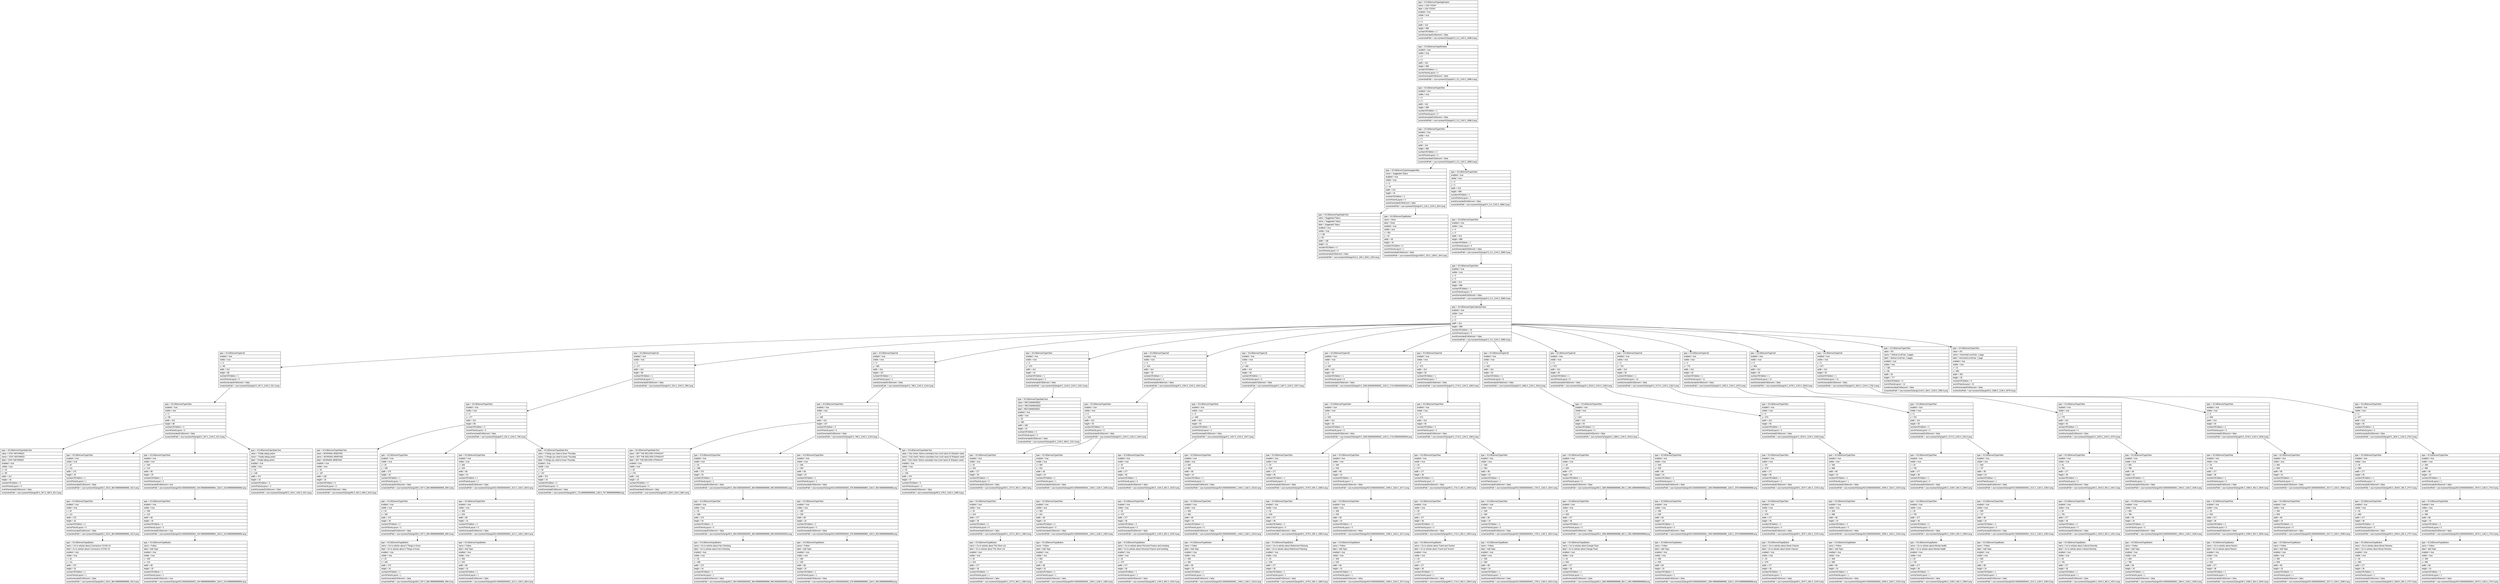 digraph Layout {

	node [shape=record fontname=Arial];

	0	[label="{type = XCUIElementTypeApplication\l|name = USA TODAY\l|label = USA TODAY\l|enabled = true\l|visible = true\l|x = 0\l|y = 0\l|width = 414\l|height = 896\l|numberOfChildren = 2\l|eventGeneratedOnElement = false \l|screenshotPath = usa-mynews/S2/pngs/0.0_0.0_1242.0_2688.0.png\l}"]
	1	[label="{type = XCUIElementTypeWindow\l|enabled = true\l|visible = true\l|x = 0\l|y = 0\l|width = 414\l|height = 896\l|numberOfChildren = 1\l|numInParentLayout = 0\l|eventGeneratedOnElement = false \l|screenshotPath = usa-mynews/S2/pngs/0.0_0.0_1242.0_2688.0.png\l}"]
	2	[label="{type = XCUIElementTypeOther\l|enabled = true\l|visible = true\l|x = 0\l|y = 0\l|width = 414\l|height = 896\l|numberOfChildren = 1\l|numInParentLayout = 0\l|eventGeneratedOnElement = false \l|screenshotPath = usa-mynews/S2/pngs/0.0_0.0_1242.0_2688.0.png\l}"]
	3	[label="{type = XCUIElementTypeOther\l|enabled = true\l|visible = true\l|x = 0\l|y = 0\l|width = 414\l|height = 896\l|numberOfChildren = 2\l|numInParentLayout = 0\l|eventGeneratedOnElement = false \l|screenshotPath = usa-mynews/S2/pngs/0.0_0.0_1242.0_2688.0.png\l}"]
	4	[label="{type = XCUIElementTypeNavigationBar\l|name = Suggested Topics\l|enabled = true\l|visible = true\l|x = 0\l|y = 44\l|width = 414\l|height = 44\l|numberOfChildren = 2\l|numInParentLayout = 0\l|eventGeneratedOnElement = false \l|screenshotPath = usa-mynews/S2/pngs/0.0_132.0_1242.0_264.0.png\l}"]
	5	[label="{type = XCUIElementTypeOther\l|enabled = true\l|visible = true\l|x = 0\l|y = 0\l|width = 414\l|height = 896\l|numberOfChildren = 1\l|numInParentLayout = 1\l|eventGeneratedOnElement = false \l|screenshotPath = usa-mynews/S2/pngs/0.0_0.0_1242.0_2688.0.png\l}"]
	6	[label="{type = XCUIElementTypeStaticText\l|value = Suggested Topics\l|name = Suggested Topics\l|label = Suggested Topics\l|enabled = true\l|visible = true\l|x = 138\l|y = 55\l|width = 138\l|height = 21\l|numberOfChildren = 0\l|numInParentLayout = 0\l|eventGeneratedOnElement = false \l|screenshotPath = usa-mynews/S2/pngs/414.0_165.0_828.0_228.0.png\l}"]
	7	[label="{type = XCUIElementTypeButton\l|name = Done\l|label = Done\l|enabled = true\l|visible = true\l|x = 353\l|y = 44\l|width = 49\l|height = 44\l|numberOfChildren = 0\l|numInParentLayout = 1\l|eventGeneratedOnElement = false \l|screenshotPath = usa-mynews/S2/pngs/1059.0_132.0_1206.0_264.0.png\l}"]
	8	[label="{type = XCUIElementTypeOther\l|enabled = true\l|visible = true\l|x = 0\l|y = 0\l|width = 414\l|height = 896\l|numberOfChildren = 1\l|numInParentLayout = 0\l|eventGeneratedOnElement = false \l|screenshotPath = usa-mynews/S2/pngs/0.0_0.0_1242.0_2688.0.png\l}"]
	9	[label="{type = XCUIElementTypeOther\l|enabled = true\l|visible = true\l|x = 0\l|y = 0\l|width = 414\l|height = 896\l|numberOfChildren = 1\l|numInParentLayout = 0\l|eventGeneratedOnElement = false \l|screenshotPath = usa-mynews/S2/pngs/0.0_0.0_1242.0_2688.0.png\l}"]
	10	[label="{type = XCUIElementTypeCollectionView\l|enabled = true\l|visible = true\l|x = 0\l|y = 0\l|width = 414\l|height = 896\l|numberOfChildren = 16\l|numInParentLayout = 0\l|eventGeneratedOnElement = false \l|screenshotPath = usa-mynews/S2/pngs/0.0_0.0_1242.0_2688.0.png\l}"]
	11	[label="{type = XCUIElementTypeCell\l|enabled = true\l|visible = true\l|x = 0\l|y = 89\l|width = 414\l|height = 88\l|numberOfChildren = 1\l|numInParentLayout = 0\l|eventGeneratedOnElement = false \l|screenshotPath = usa-mynews/S2/pngs/0.0_267.0_1242.0_531.0.png\l}"]
	12	[label="{type = XCUIElementTypeCell\l|enabled = true\l|visible = true\l|x = 0\l|y = 177\l|width = 414\l|height = 89\l|numberOfChildren = 1\l|numInParentLayout = 1\l|eventGeneratedOnElement = false \l|screenshotPath = usa-mynews/S2/pngs/0.0_531.0_1242.0_798.0.png\l}"]
	13	[label="{type = XCUIElementTypeCell\l|enabled = true\l|visible = true\l|x = 0\l|y = 266\l|width = 414\l|height = 107\l|numberOfChildren = 1\l|numInParentLayout = 2\l|eventGeneratedOnElement = false \l|screenshotPath = usa-mynews/S2/pngs/0.0_798.0_1242.0_1119.0.png\l}"]
	14	[label="{type = XCUIElementTypeOther\l|enabled = true\l|visible = true\l|x = 0\l|y = 373\l|width = 414\l|height = 44\l|numberOfChildren = 1\l|numInParentLayout = 3\l|eventGeneratedOnElement = false \l|screenshotPath = usa-mynews/S2/pngs/0.0_1119.0_1242.0_1251.0.png\l}"]
	15	[label="{type = XCUIElementTypeCell\l|enabled = true\l|visible = true\l|x = 0\l|y = 418\l|width = 414\l|height = 50\l|numberOfChildren = 1\l|numInParentLayout = 4\l|eventGeneratedOnElement = false \l|screenshotPath = usa-mynews/S2/pngs/0.0_1254.0_1242.0_1404.0.png\l}"]
	16	[label="{type = XCUIElementTypeCell\l|enabled = true\l|visible = true\l|x = 0\l|y = 469\l|width = 414\l|height = 50\l|numberOfChildren = 1\l|numInParentLayout = 5\l|eventGeneratedOnElement = false \l|screenshotPath = usa-mynews/S2/pngs/0.0_1407.0_1242.0_1557.0.png\l}"]
	17	[label="{type = XCUIElementTypeCell\l|enabled = true\l|visible = true\l|x = 0\l|y = 520\l|width = 414\l|height = 50\l|numberOfChildren = 1\l|numInParentLayout = 6\l|eventGeneratedOnElement = false \l|screenshotPath = usa-mynews/S2/pngs/0.0_1560.0000000000002_1242.0_1710.0000000000002.png\l}"]
	18	[label="{type = XCUIElementTypeCell\l|enabled = true\l|visible = true\l|x = 0\l|y = 571\l|width = 414\l|height = 50\l|numberOfChildren = 1\l|numInParentLayout = 7\l|eventGeneratedOnElement = false \l|screenshotPath = usa-mynews/S2/pngs/0.0_1713.0_1242.0_1863.0.png\l}"]
	19	[label="{type = XCUIElementTypeCell\l|enabled = true\l|visible = true\l|x = 0\l|y = 622\l|width = 414\l|height = 50\l|numberOfChildren = 1\l|numInParentLayout = 8\l|eventGeneratedOnElement = false \l|screenshotPath = usa-mynews/S2/pngs/0.0_1866.0_1242.0_2016.0.png\l}"]
	20	[label="{type = XCUIElementTypeCell\l|enabled = true\l|visible = true\l|x = 0\l|y = 673\l|width = 414\l|height = 50\l|numberOfChildren = 1\l|numInParentLayout = 9\l|eventGeneratedOnElement = false \l|screenshotPath = usa-mynews/S2/pngs/0.0_2019.0_1242.0_2169.0.png\l}"]
	21	[label="{type = XCUIElementTypeCell\l|enabled = true\l|visible = true\l|x = 0\l|y = 724\l|width = 414\l|height = 50\l|numberOfChildren = 1\l|numInParentLayout = 10\l|eventGeneratedOnElement = false \l|screenshotPath = usa-mynews/S2/pngs/0.0_2172.0_1242.0_2322.0.png\l}"]
	22	[label="{type = XCUIElementTypeCell\l|enabled = true\l|visible = true\l|x = 0\l|y = 775\l|width = 414\l|height = 50\l|numberOfChildren = 1\l|numInParentLayout = 11\l|eventGeneratedOnElement = false \l|screenshotPath = usa-mynews/S2/pngs/0.0_2325.0_1242.0_2475.0.png\l}"]
	23	[label="{type = XCUIElementTypeCell\l|enabled = true\l|visible = true\l|x = 0\l|y = 826\l|width = 414\l|height = 50\l|numberOfChildren = 1\l|numInParentLayout = 12\l|eventGeneratedOnElement = false \l|screenshotPath = usa-mynews/S2/pngs/0.0_2478.0_1242.0_2628.0.png\l}"]
	24	[label="{type = XCUIElementTypeCell\l|enabled = true\l|visible = true\l|x = 0\l|y = 877\l|width = 414\l|height = 50\l|numberOfChildren = 1\l|numInParentLayout = 13\l|eventGeneratedOnElement = false \l|screenshotPath = usa-mynews/S2/pngs/0.0_2631.0_1242.0_2781.0.png\l}"]
	25	[label="{type = XCUIElementTypeOther\l|value = 0%\l|name = Vertical scroll bar, 2 pages\l|label = Vertical scroll bar, 2 pages\l|enabled = true\l|visible = true\l|x = 381\l|y = 88\l|width = 30\l|height = 777\l|numberOfChildren = 0\l|numInParentLayout = 14\l|eventGeneratedOnElement = false \l|screenshotPath = usa-mynews/S2/pngs/1143.0_264.0_1233.0_2595.0.png\l}"]
	26	[label="{type = XCUIElementTypeOther\l|value = 0%\l|name = Horizontal scroll bar, 1 page\l|label = Horizontal scroll bar, 1 page\l|enabled = true\l|visible = true\l|x = 31\l|y = 863\l|width = 352\l|height = 30\l|numberOfChildren = 0\l|numInParentLayout = 15\l|eventGeneratedOnElement = false \l|screenshotPath = usa-mynews/S2/pngs/93.0_2589.0_1149.0_2679.0.png\l}"]
	27	[label="{type = XCUIElementTypeOther\l|enabled = true\l|visible = true\l|x = 0\l|y = 89\l|width = 414\l|height = 88\l|numberOfChildren = 4\l|numInParentLayout = 0\l|eventGeneratedOnElement = false \l|screenshotPath = usa-mynews/S2/pngs/0.0_267.0_1242.0_531.0.png\l}"]
	28	[label="{type = XCUIElementTypeOther\l|enabled = true\l|visible = true\l|x = 0\l|y = 177\l|width = 414\l|height = 89\l|numberOfChildren = 4\l|numInParentLayout = 0\l|eventGeneratedOnElement = false \l|screenshotPath = usa-mynews/S2/pngs/0.0_531.0_1242.0_798.0.png\l}"]
	29	[label="{type = XCUIElementTypeOther\l|enabled = true\l|visible = true\l|x = 0\l|y = 266\l|width = 414\l|height = 107\l|numberOfChildren = 4\l|numInParentLayout = 0\l|eventGeneratedOnElement = false \l|screenshotPath = usa-mynews/S2/pngs/0.0_798.0_1242.0_1119.0.png\l}"]
	30	[label="{type = XCUIElementTypeStaticText\l|value = RECOMMENDED\l|name = RECOMMENDED\l|label = RECOMMENDED\l|enabled = true\l|visible = true\l|x = 20\l|y = 383\l|width = 108\l|height = 24\l|numberOfChildren = 0\l|numInParentLayout = 0\l|eventGeneratedOnElement = false \l|screenshotPath = usa-mynews/S2/pngs/60.0_1149.0_384.0_1221.0.png\l}"]
	31	[label="{type = XCUIElementTypeOther\l|enabled = true\l|visible = true\l|x = 0\l|y = 418\l|width = 414\l|height = 50\l|numberOfChildren = 2\l|numInParentLayout = 0\l|eventGeneratedOnElement = false \l|screenshotPath = usa-mynews/S2/pngs/0.0_1254.0_1242.0_1404.0.png\l}"]
	32	[label="{type = XCUIElementTypeOther\l|enabled = true\l|visible = true\l|x = 0\l|y = 469\l|width = 414\l|height = 50\l|numberOfChildren = 2\l|numInParentLayout = 0\l|eventGeneratedOnElement = false \l|screenshotPath = usa-mynews/S2/pngs/0.0_1407.0_1242.0_1557.0.png\l}"]
	33	[label="{type = XCUIElementTypeOther\l|enabled = true\l|visible = true\l|x = 0\l|y = 520\l|width = 414\l|height = 50\l|numberOfChildren = 2\l|numInParentLayout = 0\l|eventGeneratedOnElement = false \l|screenshotPath = usa-mynews/S2/pngs/0.0_1560.0000000000002_1242.0_1710.0000000000002.png\l}"]
	34	[label="{type = XCUIElementTypeOther\l|enabled = true\l|visible = true\l|x = 0\l|y = 571\l|width = 414\l|height = 50\l|numberOfChildren = 2\l|numInParentLayout = 0\l|eventGeneratedOnElement = false \l|screenshotPath = usa-mynews/S2/pngs/0.0_1713.0_1242.0_1863.0.png\l}"]
	35	[label="{type = XCUIElementTypeOther\l|enabled = true\l|visible = true\l|x = 0\l|y = 622\l|width = 414\l|height = 50\l|numberOfChildren = 2\l|numInParentLayout = 0\l|eventGeneratedOnElement = false \l|screenshotPath = usa-mynews/S2/pngs/0.0_1866.0_1242.0_2016.0.png\l}"]
	36	[label="{type = XCUIElementTypeOther\l|enabled = true\l|visible = true\l|x = 0\l|y = 673\l|width = 414\l|height = 50\l|numberOfChildren = 2\l|numInParentLayout = 0\l|eventGeneratedOnElement = false \l|screenshotPath = usa-mynews/S2/pngs/0.0_2019.0_1242.0_2169.0.png\l}"]
	37	[label="{type = XCUIElementTypeOther\l|enabled = true\l|visible = true\l|x = 0\l|y = 724\l|width = 414\l|height = 50\l|numberOfChildren = 2\l|numInParentLayout = 0\l|eventGeneratedOnElement = false \l|screenshotPath = usa-mynews/S2/pngs/0.0_2172.0_1242.0_2322.0.png\l}"]
	38	[label="{type = XCUIElementTypeOther\l|enabled = true\l|visible = true\l|x = 0\l|y = 775\l|width = 414\l|height = 50\l|numberOfChildren = 2\l|numInParentLayout = 0\l|eventGeneratedOnElement = false \l|screenshotPath = usa-mynews/S2/pngs/0.0_2325.0_1242.0_2475.0.png\l}"]
	39	[label="{type = XCUIElementTypeOther\l|enabled = true\l|visible = true\l|x = 0\l|y = 826\l|width = 414\l|height = 50\l|numberOfChildren = 2\l|numInParentLayout = 0\l|eventGeneratedOnElement = false \l|screenshotPath = usa-mynews/S2/pngs/0.0_2478.0_1242.0_2628.0.png\l}"]
	40	[label="{type = XCUIElementTypeOther\l|enabled = true\l|visible = true\l|x = 0\l|y = 877\l|width = 414\l|height = 50\l|numberOfChildren = 2\l|numInParentLayout = 0\l|eventGeneratedOnElement = false \l|screenshotPath = usa-mynews/S2/pngs/0.0_2631.0_1242.0_2781.0.png\l}"]
	41	[label="{type = XCUIElementTypeStaticText\l|value = STAY INFORMED\l|name = STAY INFORMED\l|label = STAY INFORMED\l|enabled = true\l|visible = true\l|x = 20\l|y = 99\l|width = 112\l|height = 18\l|numberOfChildren = 0\l|numInParentLayout = 0\l|eventGeneratedOnElement = false \l|screenshotPath = usa-mynews/S2/pngs/60.0_297.0_396.0_351.0.png\l}"]
	42	[label="{type = XCUIElementTypeOther\l|enabled = true\l|visible = true\l|x = 20\l|y = 111\l|width = 275\l|height = 33\l|numberOfChildren = 1\l|numInParentLayout = 1\l|eventGeneratedOnElement = false \l|screenshotPath = usa-mynews/S2/pngs/60.0_333.0_884.9999999999999_432.0.png\l}"]
	43	[label="{type = XCUIElementTypeOther\l|enabled = true\l|visible = true\l|x = 305\l|y = 115\l|width = 89\l|height = 25\l|numberOfChildren = 1\l|numInParentLayout = 2\l|eventGeneratedOnElement = true \l|screenshotPath = usa-mynews/S2/pngs/915.0000000000001_344.99999999999994_1182.0_419.99999999999994.png\l}"]
	44	[label="{type = XCUIElementTypeStaticText\l|value = 'Finally taking action'\l|name = 'Finally taking action'\l|label = 'Finally taking action'\l|enabled = true\l|visible = true\l|x = 20\l|y = 148\l|width = 374\l|height = 19\l|numberOfChildren = 0\l|numInParentLayout = 3\l|eventGeneratedOnElement = false \l|screenshotPath = usa-mynews/S2/pngs/60.0_444.0_1182.0_501.0.png\l}"]
	45	[label="{type = XCUIElementTypeStaticText\l|value = MORNING BRIEFING\l|name = MORNING BRIEFING\l|label = MORNING BRIEFING\l|enabled = true\l|visible = true\l|x = 20\l|y = 187\l|width = 136\l|height = 19\l|numberOfChildren = 0\l|numInParentLayout = 0\l|eventGeneratedOnElement = false \l|screenshotPath = usa-mynews/S2/pngs/60.0_561.0_468.0_618.0.png\l}"]
	46	[label="{type = XCUIElementTypeOther\l|enabled = true\l|visible = true\l|x = 20\l|y = 199\l|width = 275\l|height = 34\l|numberOfChildren = 1\l|numInParentLayout = 1\l|eventGeneratedOnElement = false \l|screenshotPath = usa-mynews/S2/pngs/60.0_597.0_884.9999999999999_699.0.png\l}"]
	47	[label="{type = XCUIElementTypeOther\l|enabled = true\l|visible = true\l|x = 305\l|y = 204\l|width = 89\l|height = 24\l|numberOfChildren = 1\l|numInParentLayout = 2\l|eventGeneratedOnElement = false \l|screenshotPath = usa-mynews/S2/pngs/915.0000000000001_612.0_1182.0_684.0.png\l}"]
	48	[label="{type = XCUIElementTypeStaticText\l|value = 5 things you need to know Thursday\l|name = 5 things you need to know Thursday\l|label = 5 things you need to know Thursday\l|enabled = true\l|visible = true\l|x = 20\l|y = 237\l|width = 374\l|height = 19\l|numberOfChildren = 0\l|numInParentLayout = 3\l|eventGeneratedOnElement = false \l|screenshotPath = usa-mynews/S2/pngs/60.0_710.9999999999999_1182.0_767.9999999999999.png\l}"]
	49	[label="{type = XCUIElementTypeStaticText\l|value = SET THE RECORD STRAIGHT\l|name = SET THE RECORD STRAIGHT\l|label = SET THE RECORD STRAIGHT\l|enabled = true\l|visible = true\l|x = 20\l|y = 276\l|width = 191\l|height = 19\l|numberOfChildren = 0\l|numInParentLayout = 0\l|eventGeneratedOnElement = false \l|screenshotPath = usa-mynews/S2/pngs/60.0_828.0_633.0_885.0.png\l}"]
	50	[label="{type = XCUIElementTypeOther\l|enabled = true\l|visible = true\l|x = 20\l|y = 288\l|width = 275\l|height = 34\l|numberOfChildren = 1\l|numInParentLayout = 1\l|eventGeneratedOnElement = false \l|screenshotPath = usa-mynews/S2/pngs/60.0_864.0000000000001_884.9999999999999_966.0000000000001.png\l}"]
	51	[label="{type = XCUIElementTypeOther\l|enabled = true\l|visible = true\l|x = 305\l|y = 293\l|width = 89\l|height = 24\l|numberOfChildren = 1\l|numInParentLayout = 2\l|eventGeneratedOnElement = false \l|screenshotPath = usa-mynews/S2/pngs/915.0000000000001_878.9999999999999_1182.0_950.9999999999999.png\l}"]
	52	[label="{type = XCUIElementTypeStaticText\l|value = Fact check: Meme overstates how much taxes Al Sharpton owed\l|name = Fact check: Meme overstates how much taxes Al Sharpton owed\l|label = Fact check: Meme overstates how much taxes Al Sharpton owed\l|enabled = true\l|visible = true\l|x = 20\l|y = 326\l|width = 374\l|height = 37\l|numberOfChildren = 0\l|numInParentLayout = 3\l|eventGeneratedOnElement = false \l|screenshotPath = usa-mynews/S2/pngs/60.0_978.0_1182.0_1089.0.png\l}"]
	53	[label="{type = XCUIElementTypeOther\l|enabled = true\l|visible = true\l|x = 20\l|y = 424\l|width = 277\l|height = 36\l|numberOfChildren = 1\l|numInParentLayout = 0\l|eventGeneratedOnElement = false \l|screenshotPath = usa-mynews/S2/pngs/60.0_1272.0_891.0_1380.0.png\l}"]
	54	[label="{type = XCUIElementTypeOther\l|enabled = true\l|visible = true\l|x = 305\l|y = 431\l|width = 89\l|height = 24\l|numberOfChildren = 1\l|numInParentLayout = 1\l|eventGeneratedOnElement = false \l|screenshotPath = usa-mynews/S2/pngs/915.0000000000001_1293.0_1182.0_1365.0.png\l}"]
	55	[label="{type = XCUIElementTypeOther\l|enabled = true\l|visible = true\l|x = 20\l|y = 475\l|width = 277\l|height = 36\l|numberOfChildren = 1\l|numInParentLayout = 0\l|eventGeneratedOnElement = false \l|screenshotPath = usa-mynews/S2/pngs/60.0_1425.0_891.0_1533.0.png\l}"]
	56	[label="{type = XCUIElementTypeOther\l|enabled = true\l|visible = true\l|x = 305\l|y = 482\l|width = 89\l|height = 24\l|numberOfChildren = 1\l|numInParentLayout = 1\l|eventGeneratedOnElement = false \l|screenshotPath = usa-mynews/S2/pngs/915.0000000000001_1446.0_1182.0_1518.0.png\l}"]
	57	[label="{type = XCUIElementTypeOther\l|enabled = true\l|visible = true\l|x = 20\l|y = 526\l|width = 277\l|height = 36\l|numberOfChildren = 1\l|numInParentLayout = 0\l|eventGeneratedOnElement = false \l|screenshotPath = usa-mynews/S2/pngs/60.0_1578.0_891.0_1686.0.png\l}"]
	58	[label="{type = XCUIElementTypeOther\l|enabled = true\l|visible = true\l|x = 305\l|y = 533\l|width = 89\l|height = 24\l|numberOfChildren = 1\l|numInParentLayout = 1\l|eventGeneratedOnElement = false \l|screenshotPath = usa-mynews/S2/pngs/915.0000000000001_1599.0_1182.0_1671.0.png\l}"]
	59	[label="{type = XCUIElementTypeOther\l|enabled = true\l|visible = true\l|x = 20\l|y = 577\l|width = 277\l|height = 36\l|numberOfChildren = 1\l|numInParentLayout = 0\l|eventGeneratedOnElement = false \l|screenshotPath = usa-mynews/S2/pngs/60.0_1731.0_891.0_1839.0.png\l}"]
	60	[label="{type = XCUIElementTypeOther\l|enabled = true\l|visible = true\l|x = 305\l|y = 584\l|width = 89\l|height = 24\l|numberOfChildren = 1\l|numInParentLayout = 1\l|eventGeneratedOnElement = false \l|screenshotPath = usa-mynews/S2/pngs/915.0000000000001_1752.0_1182.0_1824.0.png\l}"]
	61	[label="{type = XCUIElementTypeOther\l|enabled = true\l|visible = true\l|x = 20\l|y = 628\l|width = 277\l|height = 36\l|numberOfChildren = 1\l|numInParentLayout = 0\l|eventGeneratedOnElement = false \l|screenshotPath = usa-mynews/S2/pngs/60.0_1883.9999999999998_891.0_1991.9999999999998.png\l}"]
	62	[label="{type = XCUIElementTypeOther\l|enabled = true\l|visible = true\l|x = 305\l|y = 635\l|width = 89\l|height = 24\l|numberOfChildren = 1\l|numInParentLayout = 1\l|eventGeneratedOnElement = false \l|screenshotPath = usa-mynews/S2/pngs/915.0000000000001_1904.9999999999998_1182.0_1976.9999999999998.png\l}"]
	63	[label="{type = XCUIElementTypeOther\l|enabled = true\l|visible = true\l|x = 20\l|y = 679\l|width = 277\l|height = 36\l|numberOfChildren = 1\l|numInParentLayout = 0\l|eventGeneratedOnElement = false \l|screenshotPath = usa-mynews/S2/pngs/60.0_2037.0_891.0_2145.0.png\l}"]
	64	[label="{type = XCUIElementTypeOther\l|enabled = true\l|visible = true\l|x = 305\l|y = 686\l|width = 89\l|height = 24\l|numberOfChildren = 1\l|numInParentLayout = 1\l|eventGeneratedOnElement = false \l|screenshotPath = usa-mynews/S2/pngs/915.0000000000001_2058.0_1182.0_2130.0.png\l}"]
	65	[label="{type = XCUIElementTypeOther\l|enabled = true\l|visible = true\l|x = 20\l|y = 730\l|width = 277\l|height = 36\l|numberOfChildren = 1\l|numInParentLayout = 0\l|eventGeneratedOnElement = false \l|screenshotPath = usa-mynews/S2/pngs/60.0_2190.0_891.0_2298.0.png\l}"]
	66	[label="{type = XCUIElementTypeOther\l|enabled = true\l|visible = true\l|x = 305\l|y = 737\l|width = 89\l|height = 24\l|numberOfChildren = 1\l|numInParentLayout = 1\l|eventGeneratedOnElement = false \l|screenshotPath = usa-mynews/S2/pngs/915.0000000000001_2211.0_1182.0_2283.0.png\l}"]
	67	[label="{type = XCUIElementTypeOther\l|enabled = true\l|visible = true\l|x = 20\l|y = 781\l|width = 277\l|height = 36\l|numberOfChildren = 1\l|numInParentLayout = 0\l|eventGeneratedOnElement = false \l|screenshotPath = usa-mynews/S2/pngs/60.0_2343.0_891.0_2451.0.png\l}"]
	68	[label="{type = XCUIElementTypeOther\l|enabled = true\l|visible = true\l|x = 305\l|y = 788\l|width = 89\l|height = 24\l|numberOfChildren = 1\l|numInParentLayout = 1\l|eventGeneratedOnElement = false \l|screenshotPath = usa-mynews/S2/pngs/915.0000000000001_2364.0_1182.0_2436.0.png\l}"]
	69	[label="{type = XCUIElementTypeOther\l|enabled = true\l|visible = true\l|x = 20\l|y = 832\l|width = 277\l|height = 36\l|numberOfChildren = 1\l|numInParentLayout = 0\l|eventGeneratedOnElement = false \l|screenshotPath = usa-mynews/S2/pngs/60.0_2496.0_891.0_2604.0.png\l}"]
	70	[label="{type = XCUIElementTypeOther\l|enabled = true\l|visible = true\l|x = 305\l|y = 839\l|width = 89\l|height = 24\l|numberOfChildren = 1\l|numInParentLayout = 1\l|eventGeneratedOnElement = false \l|screenshotPath = usa-mynews/S2/pngs/915.0000000000001_2517.0_1182.0_2589.0.png\l}"]
	71	[label="{type = XCUIElementTypeOther\l|enabled = true\l|visible = true\l|x = 20\l|y = 883\l|width = 277\l|height = 36\l|numberOfChildren = 1\l|numInParentLayout = 0\l|eventGeneratedOnElement = false \l|screenshotPath = usa-mynews/S2/pngs/60.0_2649.0_891.0_2757.0.png\l}"]
	72	[label="{type = XCUIElementTypeOther\l|enabled = true\l|visible = true\l|x = 305\l|y = 890\l|width = 89\l|height = 24\l|numberOfChildren = 1\l|numInParentLayout = 1\l|eventGeneratedOnElement = false \l|screenshotPath = usa-mynews/S2/pngs/915.0000000000001_2670.0_1182.0_2742.0.png\l}"]
	73	[label="{type = XCUIElementTypeOther\l|enabled = true\l|visible = true\l|x = 20\l|y = 111\l|width = 275\l|height = 33\l|numberOfChildren = 2\l|numInParentLayout = 0\l|eventGeneratedOnElement = false \l|screenshotPath = usa-mynews/S2/pngs/60.0_333.0_884.9999999999999_432.0.png\l}"]
	74	[label="{type = XCUIElementTypeOther\l|enabled = true\l|visible = true\l|x = 305\l|y = 115\l|width = 89\l|height = 25\l|numberOfChildren = 2\l|numInParentLayout = 0\l|eventGeneratedOnElement = true \l|screenshotPath = usa-mynews/S2/pngs/915.0000000000001_344.99999999999994_1182.0_419.99999999999994.png\l}"]
	75	[label="{type = XCUIElementTypeOther\l|enabled = true\l|visible = true\l|x = 20\l|y = 199\l|width = 275\l|height = 34\l|numberOfChildren = 2\l|numInParentLayout = 0\l|eventGeneratedOnElement = false \l|screenshotPath = usa-mynews/S2/pngs/60.0_597.0_884.9999999999999_699.0.png\l}"]
	76	[label="{type = XCUIElementTypeOther\l|enabled = true\l|visible = true\l|x = 305\l|y = 204\l|width = 89\l|height = 24\l|numberOfChildren = 2\l|numInParentLayout = 0\l|eventGeneratedOnElement = false \l|screenshotPath = usa-mynews/S2/pngs/915.0000000000001_612.0_1182.0_684.0.png\l}"]
	77	[label="{type = XCUIElementTypeOther\l|enabled = true\l|visible = true\l|x = 20\l|y = 288\l|width = 275\l|height = 34\l|numberOfChildren = 2\l|numInParentLayout = 0\l|eventGeneratedOnElement = false \l|screenshotPath = usa-mynews/S2/pngs/60.0_864.0000000000001_884.9999999999999_966.0000000000001.png\l}"]
	78	[label="{type = XCUIElementTypeOther\l|enabled = true\l|visible = true\l|x = 305\l|y = 293\l|width = 89\l|height = 24\l|numberOfChildren = 2\l|numInParentLayout = 0\l|eventGeneratedOnElement = false \l|screenshotPath = usa-mynews/S2/pngs/915.0000000000001_878.9999999999999_1182.0_950.9999999999999.png\l}"]
	79	[label="{type = XCUIElementTypeOther\l|enabled = true\l|visible = true\l|x = 20\l|y = 424\l|width = 277\l|height = 36\l|numberOfChildren = 2\l|numInParentLayout = 0\l|eventGeneratedOnElement = false \l|screenshotPath = usa-mynews/S2/pngs/60.0_1272.0_891.0_1380.0.png\l}"]
	80	[label="{type = XCUIElementTypeOther\l|enabled = true\l|visible = true\l|x = 305\l|y = 431\l|width = 89\l|height = 24\l|numberOfChildren = 2\l|numInParentLayout = 0\l|eventGeneratedOnElement = false \l|screenshotPath = usa-mynews/S2/pngs/915.0000000000001_1293.0_1182.0_1365.0.png\l}"]
	81	[label="{type = XCUIElementTypeOther\l|enabled = true\l|visible = true\l|x = 20\l|y = 475\l|width = 277\l|height = 36\l|numberOfChildren = 2\l|numInParentLayout = 0\l|eventGeneratedOnElement = false \l|screenshotPath = usa-mynews/S2/pngs/60.0_1425.0_891.0_1533.0.png\l}"]
	82	[label="{type = XCUIElementTypeOther\l|enabled = true\l|visible = true\l|x = 305\l|y = 482\l|width = 89\l|height = 24\l|numberOfChildren = 2\l|numInParentLayout = 0\l|eventGeneratedOnElement = false \l|screenshotPath = usa-mynews/S2/pngs/915.0000000000001_1446.0_1182.0_1518.0.png\l}"]
	83	[label="{type = XCUIElementTypeOther\l|enabled = true\l|visible = true\l|x = 20\l|y = 526\l|width = 277\l|height = 36\l|numberOfChildren = 2\l|numInParentLayout = 0\l|eventGeneratedOnElement = false \l|screenshotPath = usa-mynews/S2/pngs/60.0_1578.0_891.0_1686.0.png\l}"]
	84	[label="{type = XCUIElementTypeOther\l|enabled = true\l|visible = true\l|x = 305\l|y = 533\l|width = 89\l|height = 24\l|numberOfChildren = 2\l|numInParentLayout = 0\l|eventGeneratedOnElement = false \l|screenshotPath = usa-mynews/S2/pngs/915.0000000000001_1599.0_1182.0_1671.0.png\l}"]
	85	[label="{type = XCUIElementTypeOther\l|enabled = true\l|visible = true\l|x = 20\l|y = 577\l|width = 277\l|height = 36\l|numberOfChildren = 2\l|numInParentLayout = 0\l|eventGeneratedOnElement = false \l|screenshotPath = usa-mynews/S2/pngs/60.0_1731.0_891.0_1839.0.png\l}"]
	86	[label="{type = XCUIElementTypeOther\l|enabled = true\l|visible = true\l|x = 305\l|y = 584\l|width = 89\l|height = 24\l|numberOfChildren = 2\l|numInParentLayout = 0\l|eventGeneratedOnElement = false \l|screenshotPath = usa-mynews/S2/pngs/915.0000000000001_1752.0_1182.0_1824.0.png\l}"]
	87	[label="{type = XCUIElementTypeOther\l|enabled = true\l|visible = true\l|x = 20\l|y = 628\l|width = 277\l|height = 36\l|numberOfChildren = 2\l|numInParentLayout = 0\l|eventGeneratedOnElement = false \l|screenshotPath = usa-mynews/S2/pngs/60.0_1883.9999999999998_891.0_1991.9999999999998.png\l}"]
	88	[label="{type = XCUIElementTypeOther\l|enabled = true\l|visible = true\l|x = 305\l|y = 635\l|width = 89\l|height = 24\l|numberOfChildren = 2\l|numInParentLayout = 0\l|eventGeneratedOnElement = false \l|screenshotPath = usa-mynews/S2/pngs/915.0000000000001_1904.9999999999998_1182.0_1976.9999999999998.png\l}"]
	89	[label="{type = XCUIElementTypeOther\l|enabled = true\l|visible = true\l|x = 20\l|y = 679\l|width = 277\l|height = 36\l|numberOfChildren = 2\l|numInParentLayout = 0\l|eventGeneratedOnElement = false \l|screenshotPath = usa-mynews/S2/pngs/60.0_2037.0_891.0_2145.0.png\l}"]
	90	[label="{type = XCUIElementTypeOther\l|enabled = true\l|visible = true\l|x = 305\l|y = 686\l|width = 89\l|height = 24\l|numberOfChildren = 2\l|numInParentLayout = 0\l|eventGeneratedOnElement = false \l|screenshotPath = usa-mynews/S2/pngs/915.0000000000001_2058.0_1182.0_2130.0.png\l}"]
	91	[label="{type = XCUIElementTypeOther\l|enabled = true\l|visible = true\l|x = 20\l|y = 730\l|width = 277\l|height = 36\l|numberOfChildren = 2\l|numInParentLayout = 0\l|eventGeneratedOnElement = false \l|screenshotPath = usa-mynews/S2/pngs/60.0_2190.0_891.0_2298.0.png\l}"]
	92	[label="{type = XCUIElementTypeOther\l|enabled = true\l|visible = true\l|x = 305\l|y = 737\l|width = 89\l|height = 24\l|numberOfChildren = 2\l|numInParentLayout = 0\l|eventGeneratedOnElement = false \l|screenshotPath = usa-mynews/S2/pngs/915.0000000000001_2211.0_1182.0_2283.0.png\l}"]
	93	[label="{type = XCUIElementTypeOther\l|enabled = true\l|visible = true\l|x = 20\l|y = 781\l|width = 277\l|height = 36\l|numberOfChildren = 2\l|numInParentLayout = 0\l|eventGeneratedOnElement = false \l|screenshotPath = usa-mynews/S2/pngs/60.0_2343.0_891.0_2451.0.png\l}"]
	94	[label="{type = XCUIElementTypeOther\l|enabled = true\l|visible = true\l|x = 305\l|y = 788\l|width = 89\l|height = 24\l|numberOfChildren = 2\l|numInParentLayout = 0\l|eventGeneratedOnElement = false \l|screenshotPath = usa-mynews/S2/pngs/915.0000000000001_2364.0_1182.0_2436.0.png\l}"]
	95	[label="{type = XCUIElementTypeOther\l|enabled = true\l|visible = true\l|x = 20\l|y = 832\l|width = 277\l|height = 36\l|numberOfChildren = 2\l|numInParentLayout = 0\l|eventGeneratedOnElement = false \l|screenshotPath = usa-mynews/S2/pngs/60.0_2496.0_891.0_2604.0.png\l}"]
	96	[label="{type = XCUIElementTypeOther\l|enabled = true\l|visible = true\l|x = 305\l|y = 839\l|width = 89\l|height = 24\l|numberOfChildren = 2\l|numInParentLayout = 0\l|eventGeneratedOnElement = false \l|screenshotPath = usa-mynews/S2/pngs/915.0000000000001_2517.0_1182.0_2589.0.png\l}"]
	97	[label="{type = XCUIElementTypeOther\l|enabled = true\l|visible = true\l|x = 20\l|y = 883\l|width = 277\l|height = 36\l|numberOfChildren = 2\l|numInParentLayout = 0\l|eventGeneratedOnElement = false \l|screenshotPath = usa-mynews/S2/pngs/60.0_2649.0_891.0_2757.0.png\l}"]
	98	[label="{type = XCUIElementTypeOther\l|enabled = true\l|visible = true\l|x = 305\l|y = 890\l|width = 89\l|height = 24\l|numberOfChildren = 2\l|numInParentLayout = 0\l|eventGeneratedOnElement = false \l|screenshotPath = usa-mynews/S2/pngs/915.0000000000001_2670.0_1182.0_2742.0.png\l}"]
	99	[label="{type = XCUIElementTypeButton\l|name = Go to articles about Coronavirus COVID-19\l|label = Go to articles about Coronavirus COVID-19\l|enabled = true\l|visible = true\l|x = 20\l|y = 111\l|width = 275\l|height = 33\l|numberOfChildren = 1\l|numInParentLayout = 1\l|eventGeneratedOnElement = false \l|screenshotPath = usa-mynews/S2/pngs/60.0_333.0_884.9999999999999_432.0.png\l}"]
	100	[label="{type = XCUIElementTypeButton\l|name = Follow\l|label = Add Topic\l|enabled = true\l|visible = true\l|x = 305\l|y = 115\l|width = 89\l|height = 25\l|numberOfChildren = 1\l|numInParentLayout = 1\l|eventGeneratedOnElement = true \l|screenshotPath = usa-mynews/S2/pngs/915.0000000000001_344.99999999999994_1182.0_419.99999999999994.png\l}"]
	101	[label="{type = XCUIElementTypeButton\l|name = Go to articles about 5 Things to Know\l|label = Go to articles about 5 Things to Know\l|enabled = true\l|visible = true\l|x = 20\l|y = 199\l|width = 275\l|height = 34\l|numberOfChildren = 1\l|numInParentLayout = 1\l|eventGeneratedOnElement = false \l|screenshotPath = usa-mynews/S2/pngs/60.0_597.0_884.9999999999999_699.0.png\l}"]
	102	[label="{type = XCUIElementTypeButton\l|name = Follow\l|label = Add Topic\l|enabled = true\l|visible = true\l|x = 305\l|y = 204\l|width = 89\l|height = 24\l|numberOfChildren = 1\l|numInParentLayout = 1\l|eventGeneratedOnElement = false \l|screenshotPath = usa-mynews/S2/pngs/915.0000000000001_612.0_1182.0_684.0.png\l}"]
	103	[label="{type = XCUIElementTypeButton\l|name = Go to articles about Fact-Checking\l|label = Go to articles about Fact-Checking\l|enabled = true\l|visible = true\l|x = 20\l|y = 288\l|width = 275\l|height = 34\l|numberOfChildren = 1\l|numInParentLayout = 1\l|eventGeneratedOnElement = false \l|screenshotPath = usa-mynews/S2/pngs/60.0_864.0000000000001_884.9999999999999_966.0000000000001.png\l}"]
	104	[label="{type = XCUIElementTypeButton\l|name = Follow\l|label = Add Topic\l|enabled = true\l|visible = true\l|x = 305\l|y = 293\l|width = 89\l|height = 24\l|numberOfChildren = 1\l|numInParentLayout = 1\l|eventGeneratedOnElement = false \l|screenshotPath = usa-mynews/S2/pngs/915.0000000000001_878.9999999999999_1182.0_950.9999999999999.png\l}"]
	105	[label="{type = XCUIElementTypeButton\l|name = Go to articles about The Short List\l|label = Go to articles about The Short List\l|enabled = true\l|visible = true\l|x = 20\l|y = 424\l|width = 277\l|height = 36\l|numberOfChildren = 1\l|numInParentLayout = 1\l|eventGeneratedOnElement = false \l|screenshotPath = usa-mynews/S2/pngs/60.0_1272.0_891.0_1380.0.png\l}"]
	106	[label="{type = XCUIElementTypeButton\l|name = Follow\l|label = Add Topic\l|enabled = true\l|visible = true\l|x = 305\l|y = 431\l|width = 89\l|height = 24\l|numberOfChildren = 1\l|numInParentLayout = 1\l|eventGeneratedOnElement = false \l|screenshotPath = usa-mynews/S2/pngs/915.0000000000001_1293.0_1182.0_1365.0.png\l}"]
	107	[label="{type = XCUIElementTypeButton\l|name = Go to articles about Personal Finance and Investing\l|label = Go to articles about Personal Finance and Investing\l|enabled = true\l|visible = true\l|x = 20\l|y = 475\l|width = 277\l|height = 36\l|numberOfChildren = 1\l|numInParentLayout = 1\l|eventGeneratedOnElement = false \l|screenshotPath = usa-mynews/S2/pngs/60.0_1425.0_891.0_1533.0.png\l}"]
	108	[label="{type = XCUIElementTypeButton\l|name = Follow\l|label = Add Topic\l|enabled = true\l|visible = true\l|x = 305\l|y = 482\l|width = 89\l|height = 24\l|numberOfChildren = 1\l|numInParentLayout = 1\l|eventGeneratedOnElement = false \l|screenshotPath = usa-mynews/S2/pngs/915.0000000000001_1446.0_1182.0_1518.0.png\l}"]
	109	[label="{type = XCUIElementTypeButton\l|name = Go to articles about Retirement Planning\l|label = Go to articles about Retirement Planning\l|enabled = true\l|visible = true\l|x = 20\l|y = 526\l|width = 277\l|height = 36\l|numberOfChildren = 1\l|numInParentLayout = 1\l|eventGeneratedOnElement = false \l|screenshotPath = usa-mynews/S2/pngs/60.0_1578.0_891.0_1686.0.png\l}"]
	110	[label="{type = XCUIElementTypeButton\l|name = Follow\l|label = Add Topic\l|enabled = true\l|visible = true\l|x = 305\l|y = 533\l|width = 89\l|height = 24\l|numberOfChildren = 1\l|numInParentLayout = 1\l|eventGeneratedOnElement = false \l|screenshotPath = usa-mynews/S2/pngs/915.0000000000001_1599.0_1182.0_1671.0.png\l}"]
	111	[label="{type = XCUIElementTypeButton\l|name = Go to articles about Travel and Tourism\l|label = Go to articles about Travel and Tourism\l|enabled = true\l|visible = true\l|x = 20\l|y = 577\l|width = 277\l|height = 36\l|numberOfChildren = 1\l|numInParentLayout = 1\l|eventGeneratedOnElement = false \l|screenshotPath = usa-mynews/S2/pngs/60.0_1731.0_891.0_1839.0.png\l}"]
	112	[label="{type = XCUIElementTypeButton\l|name = Follow\l|label = Add Topic\l|enabled = true\l|visible = true\l|x = 305\l|y = 584\l|width = 89\l|height = 24\l|numberOfChildren = 1\l|numInParentLayout = 1\l|eventGeneratedOnElement = false \l|screenshotPath = usa-mynews/S2/pngs/915.0000000000001_1752.0_1182.0_1824.0.png\l}"]
	113	[label="{type = XCUIElementTypeButton\l|name = Go to articles about George Floyd\l|label = Go to articles about George Floyd\l|enabled = true\l|visible = true\l|x = 20\l|y = 628\l|width = 277\l|height = 36\l|numberOfChildren = 1\l|numInParentLayout = 1\l|eventGeneratedOnElement = false \l|screenshotPath = usa-mynews/S2/pngs/60.0_1883.9999999999998_891.0_1991.9999999999998.png\l}"]
	114	[label="{type = XCUIElementTypeButton\l|name = Follow\l|label = Add Topic\l|enabled = true\l|visible = true\l|x = 305\l|y = 635\l|width = 89\l|height = 24\l|numberOfChildren = 1\l|numInParentLayout = 1\l|eventGeneratedOnElement = false \l|screenshotPath = usa-mynews/S2/pngs/915.0000000000001_1904.9999999999998_1182.0_1976.9999999999998.png\l}"]
	115	[label="{type = XCUIElementTypeButton\l|name = Go to articles about Derek Chauvin\l|label = Go to articles about Derek Chauvin\l|enabled = true\l|visible = true\l|x = 20\l|y = 679\l|width = 277\l|height = 36\l|numberOfChildren = 1\l|numInParentLayout = 1\l|eventGeneratedOnElement = false \l|screenshotPath = usa-mynews/S2/pngs/60.0_2037.0_891.0_2145.0.png\l}"]
	116	[label="{type = XCUIElementTypeButton\l|name = Follow\l|label = Add Topic\l|enabled = true\l|visible = true\l|x = 305\l|y = 686\l|width = 89\l|height = 24\l|numberOfChildren = 1\l|numInParentLayout = 1\l|eventGeneratedOnElement = false \l|screenshotPath = usa-mynews/S2/pngs/915.0000000000001_2058.0_1182.0_2130.0.png\l}"]
	117	[label="{type = XCUIElementTypeButton\l|name = Go to articles about Mental Health\l|label = Go to articles about Mental Health\l|enabled = true\l|visible = true\l|x = 20\l|y = 730\l|width = 277\l|height = 36\l|numberOfChildren = 1\l|numInParentLayout = 1\l|eventGeneratedOnElement = false \l|screenshotPath = usa-mynews/S2/pngs/60.0_2190.0_891.0_2298.0.png\l}"]
	118	[label="{type = XCUIElementTypeButton\l|name = Follow\l|label = Add Topic\l|enabled = true\l|visible = true\l|x = 305\l|y = 737\l|width = 89\l|height = 24\l|numberOfChildren = 1\l|numInParentLayout = 1\l|eventGeneratedOnElement = false \l|screenshotPath = usa-mynews/S2/pngs/915.0000000000001_2211.0_1182.0_2283.0.png\l}"]
	119	[label="{type = XCUIElementTypeButton\l|name = Go to articles about Cultural Diversity\l|label = Go to articles about Cultural Diversity\l|enabled = true\l|visible = true\l|x = 20\l|y = 781\l|width = 277\l|height = 36\l|numberOfChildren = 1\l|numInParentLayout = 1\l|eventGeneratedOnElement = false \l|screenshotPath = usa-mynews/S2/pngs/60.0_2343.0_891.0_2451.0.png\l}"]
	120	[label="{type = XCUIElementTypeButton\l|name = Follow\l|label = Add Topic\l|enabled = true\l|visible = true\l|x = 305\l|y = 788\l|width = 89\l|height = 24\l|numberOfChildren = 1\l|numInParentLayout = 1\l|eventGeneratedOnElement = false \l|screenshotPath = usa-mynews/S2/pngs/915.0000000000001_2364.0_1182.0_2436.0.png\l}"]
	121	[label="{type = XCUIElementTypeButton\l|name = Go to articles about Racism\l|label = Go to articles about Racism\l|enabled = true\l|visible = true\l|x = 20\l|y = 832\l|width = 277\l|height = 36\l|numberOfChildren = 1\l|numInParentLayout = 1\l|eventGeneratedOnElement = false \l|screenshotPath = usa-mynews/S2/pngs/60.0_2496.0_891.0_2604.0.png\l}"]
	122	[label="{type = XCUIElementTypeButton\l|name = Follow\l|label = Add Topic\l|enabled = true\l|visible = true\l|x = 305\l|y = 839\l|width = 89\l|height = 24\l|numberOfChildren = 1\l|numInParentLayout = 1\l|eventGeneratedOnElement = false \l|screenshotPath = usa-mynews/S2/pngs/915.0000000000001_2517.0_1182.0_2589.0.png\l}"]
	123	[label="{type = XCUIElementTypeButton\l|name = Go to articles about Movie Reviews\l|label = Go to articles about Movie Reviews\l|enabled = true\l|visible = true\l|x = 20\l|y = 883\l|width = 277\l|height = 36\l|numberOfChildren = 1\l|numInParentLayout = 1\l|eventGeneratedOnElement = false \l|screenshotPath = usa-mynews/S2/pngs/60.0_2649.0_891.0_2757.0.png\l}"]
	124	[label="{type = XCUIElementTypeButton\l|name = Follow\l|label = Add Topic\l|enabled = true\l|visible = true\l|x = 305\l|y = 890\l|width = 89\l|height = 24\l|numberOfChildren = 1\l|numInParentLayout = 1\l|eventGeneratedOnElement = false \l|screenshotPath = usa-mynews/S2/pngs/915.0000000000001_2670.0_1182.0_2742.0.png\l}"]


	0 -> 1
	1 -> 2
	2 -> 3
	3 -> 4
	3 -> 5
	4 -> 6
	4 -> 7
	5 -> 8
	8 -> 9
	9 -> 10
	10 -> 11
	10 -> 12
	10 -> 13
	10 -> 14
	10 -> 15
	10 -> 16
	10 -> 17
	10 -> 18
	10 -> 19
	10 -> 20
	10 -> 21
	10 -> 22
	10 -> 23
	10 -> 24
	10 -> 25
	10 -> 26
	11 -> 27
	12 -> 28
	13 -> 29
	14 -> 30
	15 -> 31
	16 -> 32
	17 -> 33
	18 -> 34
	19 -> 35
	20 -> 36
	21 -> 37
	22 -> 38
	23 -> 39
	24 -> 40
	27 -> 41
	27 -> 42
	27 -> 43
	27 -> 44
	28 -> 45
	28 -> 46
	28 -> 47
	28 -> 48
	29 -> 49
	29 -> 50
	29 -> 51
	29 -> 52
	31 -> 53
	31 -> 54
	32 -> 55
	32 -> 56
	33 -> 57
	33 -> 58
	34 -> 59
	34 -> 60
	35 -> 61
	35 -> 62
	36 -> 63
	36 -> 64
	37 -> 65
	37 -> 66
	38 -> 67
	38 -> 68
	39 -> 69
	39 -> 70
	40 -> 71
	40 -> 72
	42 -> 73
	43 -> 74
	46 -> 75
	47 -> 76
	50 -> 77
	51 -> 78
	53 -> 79
	54 -> 80
	55 -> 81
	56 -> 82
	57 -> 83
	58 -> 84
	59 -> 85
	60 -> 86
	61 -> 87
	62 -> 88
	63 -> 89
	64 -> 90
	65 -> 91
	66 -> 92
	67 -> 93
	68 -> 94
	69 -> 95
	70 -> 96
	71 -> 97
	72 -> 98
	73 -> 99
	74 -> 100
	75 -> 101
	76 -> 102
	77 -> 103
	78 -> 104
	79 -> 105
	80 -> 106
	81 -> 107
	82 -> 108
	83 -> 109
	84 -> 110
	85 -> 111
	86 -> 112
	87 -> 113
	88 -> 114
	89 -> 115
	90 -> 116
	91 -> 117
	92 -> 118
	93 -> 119
	94 -> 120
	95 -> 121
	96 -> 122
	97 -> 123
	98 -> 124


}